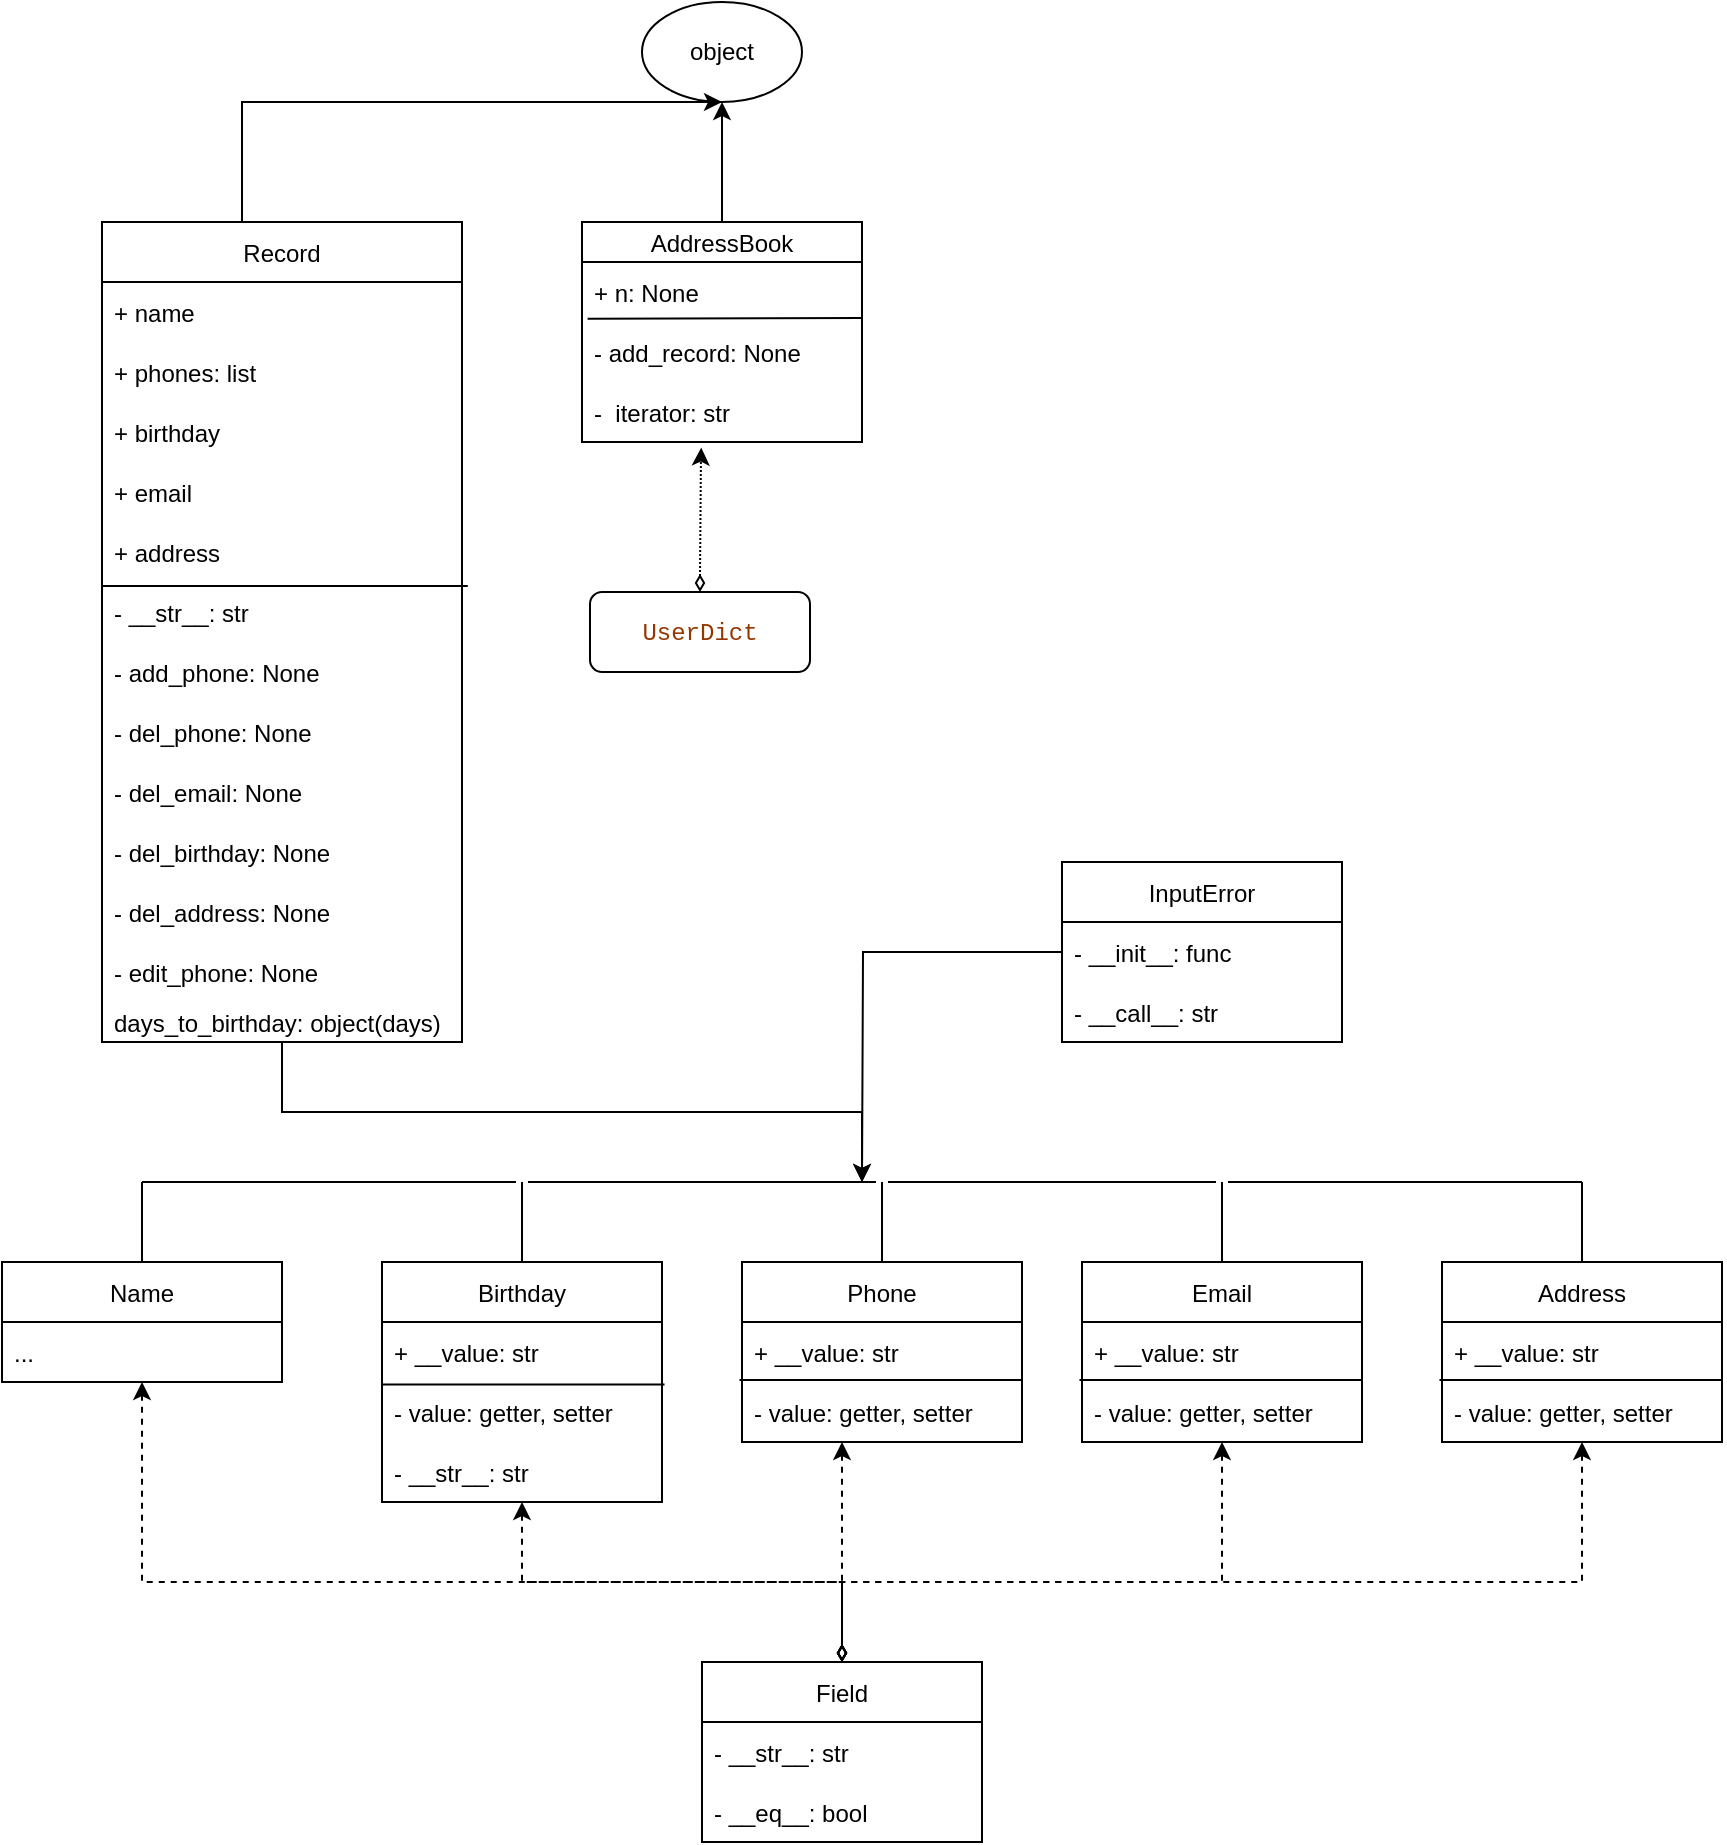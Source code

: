 <mxfile version="20.2.0" type="device"><diagram id="s-7QESfjDRnW49O9AvAk" name="Страница 1"><mxGraphModel dx="1038" dy="4054" grid="1" gridSize="10" guides="1" tooltips="1" connect="1" arrows="1" fold="1" page="1" pageScale="1" pageWidth="827" pageHeight="1169" math="0" shadow="0"><root><mxCell id="0"/><mxCell id="1" parent="0"/><mxCell id="00owYSMCDIXaqTUiJ9NE-5" value="object" style="ellipse;whiteSpace=wrap;html=1;" vertex="1" parent="1"><mxGeometry x="330" y="-3470" width="80" height="50" as="geometry"/></mxCell><mxCell id="00owYSMCDIXaqTUiJ9NE-10" style="edgeStyle=orthogonalEdgeStyle;rounded=0;orthogonalLoop=1;jettySize=auto;html=1;entryX=0.5;entryY=1;entryDx=0;entryDy=0;" edge="1" parent="1" source="00owYSMCDIXaqTUiJ9NE-6" target="00owYSMCDIXaqTUiJ9NE-5"><mxGeometry relative="1" as="geometry"/></mxCell><mxCell id="00owYSMCDIXaqTUiJ9NE-6" value="AddressBook" style="swimlane;fontStyle=0;childLayout=stackLayout;horizontal=1;startSize=20;horizontalStack=0;resizeParent=1;resizeParentMax=0;resizeLast=0;collapsible=1;marginBottom=0;" vertex="1" parent="1"><mxGeometry x="300" y="-3360" width="140" height="110" as="geometry"/></mxCell><mxCell id="00owYSMCDIXaqTUiJ9NE-7" value="+ n: None" style="text;strokeColor=none;fillColor=none;align=left;verticalAlign=middle;spacingLeft=4;spacingRight=4;overflow=hidden;points=[[0,0.5],[1,0.5]];portConstraint=eastwest;rotatable=0;" vertex="1" parent="00owYSMCDIXaqTUiJ9NE-6"><mxGeometry y="20" width="140" height="30" as="geometry"/></mxCell><mxCell id="00owYSMCDIXaqTUiJ9NE-9" value="- add_record: None" style="text;strokeColor=none;fillColor=none;align=left;verticalAlign=middle;spacingLeft=4;spacingRight=4;overflow=hidden;points=[[0,0.5],[1,0.5]];portConstraint=eastwest;rotatable=0;" vertex="1" parent="00owYSMCDIXaqTUiJ9NE-6"><mxGeometry y="50" width="140" height="30" as="geometry"/></mxCell><mxCell id="00owYSMCDIXaqTUiJ9NE-17" value="-  iterator: str" style="text;strokeColor=none;fillColor=none;align=left;verticalAlign=middle;spacingLeft=4;spacingRight=4;overflow=hidden;points=[[0,0.5],[1,0.5]];portConstraint=eastwest;rotatable=0;" vertex="1" parent="00owYSMCDIXaqTUiJ9NE-6"><mxGeometry y="80" width="140" height="30" as="geometry"/></mxCell><mxCell id="00owYSMCDIXaqTUiJ9NE-26" value="" style="endArrow=none;html=1;rounded=0;jumpStyle=gap;exitX=0.02;exitY=-0.053;exitDx=0;exitDy=0;exitPerimeter=0;" edge="1" parent="00owYSMCDIXaqTUiJ9NE-6" source="00owYSMCDIXaqTUiJ9NE-9"><mxGeometry width="50" height="50" relative="1" as="geometry"><mxPoint x="90" y="120" as="sourcePoint"/><mxPoint x="140" y="48" as="targetPoint"/><Array as="points"><mxPoint x="30" y="48"/></Array></mxGeometry></mxCell><mxCell id="00owYSMCDIXaqTUiJ9NE-12" style="rounded=0;orthogonalLoop=1;jettySize=auto;html=1;jumpStyle=gap;dashed=1;dashPattern=1 1;endArrow=classic;endFill=1;edgeStyle=orthogonalEdgeStyle;startArrow=diamondThin;startFill=0;entryX=0.426;entryY=1.093;entryDx=0;entryDy=0;entryPerimeter=0;" edge="1" parent="1" source="00owYSMCDIXaqTUiJ9NE-11" target="00owYSMCDIXaqTUiJ9NE-17"><mxGeometry relative="1" as="geometry"><mxPoint x="510" y="-3080" as="targetPoint"/><Array as="points"><mxPoint x="359" y="-3225"/><mxPoint x="360" y="-3225"/></Array></mxGeometry></mxCell><mxCell id="00owYSMCDIXaqTUiJ9NE-11" value="&lt;span style=&quot;color: rgb(149, 56, 0); font-family: ui-monospace, SFMono-Regular, &amp;quot;SF Mono&amp;quot;, Menlo, Consolas, &amp;quot;Liberation Mono&amp;quot;, monospace; text-align: start; background-color: rgb(255, 255, 255);&quot;&gt;UserDict&lt;/span&gt;" style="rounded=1;whiteSpace=wrap;html=1;" vertex="1" parent="1"><mxGeometry x="304" y="-3175" width="110" height="40" as="geometry"/></mxCell><mxCell id="00owYSMCDIXaqTUiJ9NE-114" style="edgeStyle=orthogonalEdgeStyle;rounded=0;jumpStyle=gap;orthogonalLoop=1;jettySize=auto;html=1;entryX=0.5;entryY=1;entryDx=0;entryDy=0;startArrow=none;startFill=0;endArrow=classic;endFill=1;" edge="1" parent="1" source="00owYSMCDIXaqTUiJ9NE-18" target="00owYSMCDIXaqTUiJ9NE-5"><mxGeometry relative="1" as="geometry"><Array as="points"><mxPoint x="130" y="-3420"/></Array></mxGeometry></mxCell><mxCell id="00owYSMCDIXaqTUiJ9NE-18" value="Record" style="swimlane;fontStyle=0;childLayout=stackLayout;horizontal=1;startSize=30;horizontalStack=0;resizeParent=1;resizeParentMax=0;resizeLast=0;collapsible=1;marginBottom=0;labelBackgroundColor=#FFFFFF;" vertex="1" parent="1"><mxGeometry x="60" y="-3360" width="180" height="410" as="geometry"/></mxCell><mxCell id="00owYSMCDIXaqTUiJ9NE-19" value="+ name" style="text;strokeColor=none;fillColor=none;align=left;verticalAlign=middle;spacingLeft=4;spacingRight=4;overflow=hidden;points=[[0,0.5],[1,0.5]];portConstraint=eastwest;rotatable=0;labelBackgroundColor=#FFFFFF;" vertex="1" parent="00owYSMCDIXaqTUiJ9NE-18"><mxGeometry y="30" width="180" height="30" as="geometry"/></mxCell><mxCell id="00owYSMCDIXaqTUiJ9NE-20" value="+ phones: list" style="text;strokeColor=none;fillColor=none;align=left;verticalAlign=middle;spacingLeft=4;spacingRight=4;overflow=hidden;points=[[0,0.5],[1,0.5]];portConstraint=eastwest;rotatable=0;labelBackgroundColor=#FFFFFF;" vertex="1" parent="00owYSMCDIXaqTUiJ9NE-18"><mxGeometry y="60" width="180" height="30" as="geometry"/></mxCell><mxCell id="00owYSMCDIXaqTUiJ9NE-25" value="+ birthday" style="text;strokeColor=none;fillColor=none;align=left;verticalAlign=middle;spacingLeft=4;spacingRight=4;overflow=hidden;points=[[0,0.5],[1,0.5]];portConstraint=eastwest;rotatable=0;labelBackgroundColor=#FFFFFF;" vertex="1" parent="00owYSMCDIXaqTUiJ9NE-18"><mxGeometry y="90" width="180" height="30" as="geometry"/></mxCell><mxCell id="00owYSMCDIXaqTUiJ9NE-24" value="+ email" style="text;strokeColor=none;fillColor=none;align=left;verticalAlign=middle;spacingLeft=4;spacingRight=4;overflow=hidden;points=[[0,0.5],[1,0.5]];portConstraint=eastwest;rotatable=0;labelBackgroundColor=#FFFFFF;" vertex="1" parent="00owYSMCDIXaqTUiJ9NE-18"><mxGeometry y="120" width="180" height="30" as="geometry"/></mxCell><mxCell id="00owYSMCDIXaqTUiJ9NE-41" value="" style="endArrow=none;html=1;rounded=0;jumpStyle=gap;exitX=-0.002;exitY=0.067;exitDx=0;exitDy=0;exitPerimeter=0;entryX=1.016;entryY=0.067;entryDx=0;entryDy=0;entryPerimeter=0;" edge="1" parent="00owYSMCDIXaqTUiJ9NE-18" source="00owYSMCDIXaqTUiJ9NE-27" target="00owYSMCDIXaqTUiJ9NE-27"><mxGeometry width="50" height="50" relative="1" as="geometry"><mxPoint x="10" y="210" as="sourcePoint"/><mxPoint x="60" y="160" as="targetPoint"/></mxGeometry></mxCell><mxCell id="00owYSMCDIXaqTUiJ9NE-21" value="+ address" style="text;strokeColor=none;fillColor=none;align=left;verticalAlign=middle;spacingLeft=4;spacingRight=4;overflow=hidden;points=[[0,0.5],[1,0.5]];portConstraint=eastwest;rotatable=0;labelBackgroundColor=#FFFFFF;" vertex="1" parent="00owYSMCDIXaqTUiJ9NE-18"><mxGeometry y="150" width="180" height="30" as="geometry"/></mxCell><mxCell id="00owYSMCDIXaqTUiJ9NE-27" value="- __str__: str" style="text;strokeColor=none;fillColor=none;align=left;verticalAlign=middle;spacingLeft=4;spacingRight=4;overflow=hidden;points=[[0,0.5],[1,0.5]];portConstraint=eastwest;rotatable=0;labelBackgroundColor=#FFFFFF;" vertex="1" parent="00owYSMCDIXaqTUiJ9NE-18"><mxGeometry y="180" width="180" height="30" as="geometry"/></mxCell><mxCell id="00owYSMCDIXaqTUiJ9NE-28" value="- add_phone: None" style="text;strokeColor=none;fillColor=none;align=left;verticalAlign=middle;spacingLeft=4;spacingRight=4;overflow=hidden;points=[[0,0.5],[1,0.5]];portConstraint=eastwest;rotatable=0;labelBackgroundColor=#FFFFFF;" vertex="1" parent="00owYSMCDIXaqTUiJ9NE-18"><mxGeometry y="210" width="180" height="30" as="geometry"/></mxCell><mxCell id="00owYSMCDIXaqTUiJ9NE-29" value="- del_phone: None" style="text;strokeColor=none;fillColor=none;align=left;verticalAlign=middle;spacingLeft=4;spacingRight=4;overflow=hidden;points=[[0,0.5],[1,0.5]];portConstraint=eastwest;rotatable=0;labelBackgroundColor=#FFFFFF;" vertex="1" parent="00owYSMCDIXaqTUiJ9NE-18"><mxGeometry y="240" width="180" height="30" as="geometry"/></mxCell><mxCell id="00owYSMCDIXaqTUiJ9NE-30" value="- del_email: None" style="text;strokeColor=none;fillColor=none;align=left;verticalAlign=middle;spacingLeft=4;spacingRight=4;overflow=hidden;points=[[0,0.5],[1,0.5]];portConstraint=eastwest;rotatable=0;labelBackgroundColor=#FFFFFF;" vertex="1" parent="00owYSMCDIXaqTUiJ9NE-18"><mxGeometry y="270" width="180" height="30" as="geometry"/></mxCell><mxCell id="00owYSMCDIXaqTUiJ9NE-31" value="- del_birthday: None" style="text;strokeColor=none;fillColor=none;align=left;verticalAlign=middle;spacingLeft=4;spacingRight=4;overflow=hidden;points=[[0,0.5],[1,0.5]];portConstraint=eastwest;rotatable=0;labelBackgroundColor=#FFFFFF;" vertex="1" parent="00owYSMCDIXaqTUiJ9NE-18"><mxGeometry y="300" width="180" height="30" as="geometry"/></mxCell><mxCell id="00owYSMCDIXaqTUiJ9NE-32" value="- del_address: None" style="text;strokeColor=none;fillColor=none;align=left;verticalAlign=middle;spacingLeft=4;spacingRight=4;overflow=hidden;points=[[0,0.5],[1,0.5]];portConstraint=eastwest;rotatable=0;labelBackgroundColor=#FFFFFF;" vertex="1" parent="00owYSMCDIXaqTUiJ9NE-18"><mxGeometry y="330" width="180" height="30" as="geometry"/></mxCell><mxCell id="00owYSMCDIXaqTUiJ9NE-33" value="- edit_phone: None" style="text;strokeColor=none;fillColor=none;align=left;verticalAlign=middle;spacingLeft=4;spacingRight=4;overflow=hidden;points=[[0,0.5],[1,0.5]];portConstraint=eastwest;rotatable=0;labelBackgroundColor=#FFFFFF;" vertex="1" parent="00owYSMCDIXaqTUiJ9NE-18"><mxGeometry y="360" width="180" height="30" as="geometry"/></mxCell><mxCell id="00owYSMCDIXaqTUiJ9NE-34" value="days_to_birthday: object(days)" style="text;strokeColor=none;fillColor=none;align=left;verticalAlign=middle;spacingLeft=4;spacingRight=4;overflow=hidden;points=[[0,0.5],[1,0.5]];portConstraint=eastwest;rotatable=0;labelBackgroundColor=#FFFFFF;" vertex="1" parent="00owYSMCDIXaqTUiJ9NE-18"><mxGeometry y="390" width="180" height="20" as="geometry"/></mxCell><mxCell id="00owYSMCDIXaqTUiJ9NE-95" style="edgeStyle=elbowEdgeStyle;rounded=0;jumpStyle=gap;orthogonalLoop=1;jettySize=auto;elbow=vertical;html=1;endArrow=none;endFill=0;" edge="1" parent="1" source="00owYSMCDIXaqTUiJ9NE-42"><mxGeometry relative="1" as="geometry"><mxPoint x="80" y="-2880" as="targetPoint"/></mxGeometry></mxCell><mxCell id="00owYSMCDIXaqTUiJ9NE-42" value="Name" style="swimlane;fontStyle=0;childLayout=stackLayout;horizontal=1;startSize=30;horizontalStack=0;resizeParent=1;resizeParentMax=0;resizeLast=0;collapsible=1;marginBottom=0;labelBackgroundColor=#FFFFFF;" vertex="1" parent="1"><mxGeometry x="10" y="-2840" width="140" height="60" as="geometry"/></mxCell><mxCell id="00owYSMCDIXaqTUiJ9NE-43" value="..." style="text;strokeColor=none;fillColor=none;align=left;verticalAlign=middle;spacingLeft=4;spacingRight=4;overflow=hidden;points=[[0,0.5],[1,0.5]];portConstraint=eastwest;rotatable=0;labelBackgroundColor=#FFFFFF;" vertex="1" parent="00owYSMCDIXaqTUiJ9NE-42"><mxGeometry y="30" width="140" height="30" as="geometry"/></mxCell><mxCell id="00owYSMCDIXaqTUiJ9NE-46" value="Field" style="swimlane;fontStyle=0;childLayout=stackLayout;horizontal=1;startSize=30;horizontalStack=0;resizeParent=1;resizeParentMax=0;resizeLast=0;collapsible=1;marginBottom=0;labelBackgroundColor=#FFFFFF;" vertex="1" parent="1"><mxGeometry x="360" y="-2640" width="140" height="90" as="geometry"/></mxCell><mxCell id="00owYSMCDIXaqTUiJ9NE-47" value="- __str__: str" style="text;strokeColor=none;fillColor=none;align=left;verticalAlign=middle;spacingLeft=4;spacingRight=4;overflow=hidden;points=[[0,0.5],[1,0.5]];portConstraint=eastwest;rotatable=0;labelBackgroundColor=#FFFFFF;" vertex="1" parent="00owYSMCDIXaqTUiJ9NE-46"><mxGeometry y="30" width="140" height="30" as="geometry"/></mxCell><mxCell id="00owYSMCDIXaqTUiJ9NE-48" value="- __eq__: bool" style="text;strokeColor=none;fillColor=none;align=left;verticalAlign=middle;spacingLeft=4;spacingRight=4;overflow=hidden;points=[[0,0.5],[1,0.5]];portConstraint=eastwest;rotatable=0;labelBackgroundColor=#FFFFFF;" vertex="1" parent="00owYSMCDIXaqTUiJ9NE-46"><mxGeometry y="60" width="140" height="30" as="geometry"/></mxCell><mxCell id="00owYSMCDIXaqTUiJ9NE-96" style="edgeStyle=elbowEdgeStyle;rounded=0;jumpStyle=gap;orthogonalLoop=1;jettySize=auto;elbow=vertical;html=1;endArrow=none;endFill=0;" edge="1" parent="1" source="00owYSMCDIXaqTUiJ9NE-53"><mxGeometry relative="1" as="geometry"><mxPoint x="270" y="-2880" as="targetPoint"/></mxGeometry></mxCell><mxCell id="00owYSMCDIXaqTUiJ9NE-53" value="Birthday" style="swimlane;fontStyle=0;childLayout=stackLayout;horizontal=1;startSize=30;horizontalStack=0;resizeParent=1;resizeParentMax=0;resizeLast=0;collapsible=1;marginBottom=0;labelBackgroundColor=#FFFFFF;" vertex="1" parent="1"><mxGeometry x="200" y="-2840" width="140" height="120" as="geometry"/></mxCell><mxCell id="00owYSMCDIXaqTUiJ9NE-64" value="" style="endArrow=none;html=1;rounded=0;jumpStyle=gap;entryX=1.009;entryY=0.04;entryDx=0;entryDy=0;entryPerimeter=0;exitX=0;exitY=0.04;exitDx=0;exitDy=0;exitPerimeter=0;" edge="1" parent="00owYSMCDIXaqTUiJ9NE-53" source="00owYSMCDIXaqTUiJ9NE-55" target="00owYSMCDIXaqTUiJ9NE-55"><mxGeometry width="50" height="50" relative="1" as="geometry"><mxPoint y="90" as="sourcePoint"/><mxPoint x="50" y="40" as="targetPoint"/></mxGeometry></mxCell><mxCell id="00owYSMCDIXaqTUiJ9NE-54" value="+ __value: str" style="text;strokeColor=none;fillColor=none;align=left;verticalAlign=middle;spacingLeft=4;spacingRight=4;overflow=hidden;points=[[0,0.5],[1,0.5]];portConstraint=eastwest;rotatable=0;labelBackgroundColor=#FFFFFF;" vertex="1" parent="00owYSMCDIXaqTUiJ9NE-53"><mxGeometry y="30" width="140" height="30" as="geometry"/></mxCell><mxCell id="00owYSMCDIXaqTUiJ9NE-55" value="- value: getter, setter" style="text;strokeColor=none;fillColor=none;align=left;verticalAlign=middle;spacingLeft=4;spacingRight=4;overflow=hidden;points=[[0,0.5],[1,0.5]];portConstraint=eastwest;rotatable=0;labelBackgroundColor=#FFFFFF;" vertex="1" parent="00owYSMCDIXaqTUiJ9NE-53"><mxGeometry y="60" width="140" height="30" as="geometry"/></mxCell><mxCell id="00owYSMCDIXaqTUiJ9NE-63" value="- __str__: str" style="text;strokeColor=none;fillColor=none;align=left;verticalAlign=middle;spacingLeft=4;spacingRight=4;overflow=hidden;points=[[0,0.5],[1,0.5]];portConstraint=eastwest;rotatable=0;labelBackgroundColor=#FFFFFF;" vertex="1" parent="00owYSMCDIXaqTUiJ9NE-53"><mxGeometry y="90" width="140" height="30" as="geometry"/></mxCell><mxCell id="00owYSMCDIXaqTUiJ9NE-97" style="edgeStyle=elbowEdgeStyle;rounded=0;jumpStyle=gap;orthogonalLoop=1;jettySize=auto;elbow=vertical;html=1;endArrow=none;endFill=0;" edge="1" parent="1" source="00owYSMCDIXaqTUiJ9NE-57"><mxGeometry relative="1" as="geometry"><mxPoint x="450" y="-2880" as="targetPoint"/></mxGeometry></mxCell><mxCell id="00owYSMCDIXaqTUiJ9NE-57" value="Phone" style="swimlane;fontStyle=0;childLayout=stackLayout;horizontal=1;startSize=30;horizontalStack=0;resizeParent=1;resizeParentMax=0;resizeLast=0;collapsible=1;marginBottom=0;labelBackgroundColor=#FFFFFF;" vertex="1" parent="1"><mxGeometry x="380" y="-2840" width="140" height="90" as="geometry"/></mxCell><mxCell id="00owYSMCDIXaqTUiJ9NE-58" value="+ __value: str" style="text;strokeColor=none;fillColor=none;align=left;verticalAlign=middle;spacingLeft=4;spacingRight=4;overflow=hidden;points=[[0,0.5],[1,0.5]];portConstraint=eastwest;rotatable=0;labelBackgroundColor=#FFFFFF;" vertex="1" parent="00owYSMCDIXaqTUiJ9NE-57"><mxGeometry y="30" width="140" height="30" as="geometry"/></mxCell><mxCell id="00owYSMCDIXaqTUiJ9NE-65" value="" style="endArrow=none;html=1;rounded=0;jumpStyle=gap;entryX=1.009;entryY=0.04;entryDx=0;entryDy=0;entryPerimeter=0;exitX=0;exitY=0.04;exitDx=0;exitDy=0;exitPerimeter=0;" edge="1" parent="00owYSMCDIXaqTUiJ9NE-57"><mxGeometry width="50" height="50" relative="1" as="geometry"><mxPoint x="-1.26" y="59" as="sourcePoint"/><mxPoint x="140" y="59" as="targetPoint"/></mxGeometry></mxCell><mxCell id="00owYSMCDIXaqTUiJ9NE-59" value="- value: getter, setter" style="text;strokeColor=none;fillColor=none;align=left;verticalAlign=middle;spacingLeft=4;spacingRight=4;overflow=hidden;points=[[0,0.5],[1,0.5]];portConstraint=eastwest;rotatable=0;labelBackgroundColor=#FFFFFF;" vertex="1" parent="00owYSMCDIXaqTUiJ9NE-57"><mxGeometry y="60" width="140" height="30" as="geometry"/></mxCell><mxCell id="00owYSMCDIXaqTUiJ9NE-98" style="edgeStyle=elbowEdgeStyle;rounded=0;jumpStyle=gap;orthogonalLoop=1;jettySize=auto;elbow=vertical;html=1;endArrow=none;endFill=0;" edge="1" parent="1" source="00owYSMCDIXaqTUiJ9NE-70"><mxGeometry relative="1" as="geometry"><mxPoint x="620" y="-2880" as="targetPoint"/></mxGeometry></mxCell><mxCell id="00owYSMCDIXaqTUiJ9NE-70" value="Email" style="swimlane;fontStyle=0;childLayout=stackLayout;horizontal=1;startSize=30;horizontalStack=0;resizeParent=1;resizeParentMax=0;resizeLast=0;collapsible=1;marginBottom=0;labelBackgroundColor=#FFFFFF;" vertex="1" parent="1"><mxGeometry x="550" y="-2840" width="140" height="90" as="geometry"/></mxCell><mxCell id="00owYSMCDIXaqTUiJ9NE-71" value="+ __value: str" style="text;strokeColor=none;fillColor=none;align=left;verticalAlign=middle;spacingLeft=4;spacingRight=4;overflow=hidden;points=[[0,0.5],[1,0.5]];portConstraint=eastwest;rotatable=0;labelBackgroundColor=#FFFFFF;" vertex="1" parent="00owYSMCDIXaqTUiJ9NE-70"><mxGeometry y="30" width="140" height="30" as="geometry"/></mxCell><mxCell id="00owYSMCDIXaqTUiJ9NE-72" value="" style="endArrow=none;html=1;rounded=0;jumpStyle=gap;entryX=1.009;entryY=0.04;entryDx=0;entryDy=0;entryPerimeter=0;exitX=0;exitY=0.04;exitDx=0;exitDy=0;exitPerimeter=0;" edge="1" parent="00owYSMCDIXaqTUiJ9NE-70"><mxGeometry width="50" height="50" relative="1" as="geometry"><mxPoint x="-1.26" y="59" as="sourcePoint"/><mxPoint x="140" y="59" as="targetPoint"/></mxGeometry></mxCell><mxCell id="00owYSMCDIXaqTUiJ9NE-73" value="- value: getter, setter" style="text;strokeColor=none;fillColor=none;align=left;verticalAlign=middle;spacingLeft=4;spacingRight=4;overflow=hidden;points=[[0,0.5],[1,0.5]];portConstraint=eastwest;rotatable=0;labelBackgroundColor=#FFFFFF;" vertex="1" parent="00owYSMCDIXaqTUiJ9NE-70"><mxGeometry y="60" width="140" height="30" as="geometry"/></mxCell><mxCell id="00owYSMCDIXaqTUiJ9NE-99" style="edgeStyle=elbowEdgeStyle;rounded=0;jumpStyle=gap;orthogonalLoop=1;jettySize=auto;elbow=vertical;html=1;endArrow=none;endFill=0;" edge="1" parent="1" source="00owYSMCDIXaqTUiJ9NE-74"><mxGeometry relative="1" as="geometry"><mxPoint x="800" y="-2880" as="targetPoint"/></mxGeometry></mxCell><mxCell id="00owYSMCDIXaqTUiJ9NE-74" value="Address" style="swimlane;fontStyle=0;childLayout=stackLayout;horizontal=1;startSize=30;horizontalStack=0;resizeParent=1;resizeParentMax=0;resizeLast=0;collapsible=1;marginBottom=0;labelBackgroundColor=#FFFFFF;" vertex="1" parent="1"><mxGeometry x="730" y="-2840" width="140" height="90" as="geometry"/></mxCell><mxCell id="00owYSMCDIXaqTUiJ9NE-75" value="+ __value: str" style="text;strokeColor=none;fillColor=none;align=left;verticalAlign=middle;spacingLeft=4;spacingRight=4;overflow=hidden;points=[[0,0.5],[1,0.5]];portConstraint=eastwest;rotatable=0;labelBackgroundColor=#FFFFFF;" vertex="1" parent="00owYSMCDIXaqTUiJ9NE-74"><mxGeometry y="30" width="140" height="30" as="geometry"/></mxCell><mxCell id="00owYSMCDIXaqTUiJ9NE-76" value="" style="endArrow=none;html=1;rounded=0;jumpStyle=gap;entryX=1.009;entryY=0.04;entryDx=0;entryDy=0;entryPerimeter=0;exitX=0;exitY=0.04;exitDx=0;exitDy=0;exitPerimeter=0;" edge="1" parent="00owYSMCDIXaqTUiJ9NE-74"><mxGeometry width="50" height="50" relative="1" as="geometry"><mxPoint x="-1.26" y="59" as="sourcePoint"/><mxPoint x="140" y="59" as="targetPoint"/></mxGeometry></mxCell><mxCell id="00owYSMCDIXaqTUiJ9NE-77" value="- value: getter, setter" style="text;strokeColor=none;fillColor=none;align=left;verticalAlign=middle;spacingLeft=4;spacingRight=4;overflow=hidden;points=[[0,0.5],[1,0.5]];portConstraint=eastwest;rotatable=0;labelBackgroundColor=#FFFFFF;" vertex="1" parent="00owYSMCDIXaqTUiJ9NE-74"><mxGeometry y="60" width="140" height="30" as="geometry"/></mxCell><mxCell id="00owYSMCDIXaqTUiJ9NE-93" value="" style="endArrow=none;html=1;rounded=0;elbow=vertical;jumpStyle=gap;" edge="1" parent="1"><mxGeometry width="50" height="50" relative="1" as="geometry"><mxPoint x="80" y="-2880" as="sourcePoint"/><mxPoint x="800" y="-2880" as="targetPoint"/></mxGeometry></mxCell><mxCell id="00owYSMCDIXaqTUiJ9NE-94" style="edgeStyle=elbowEdgeStyle;rounded=0;jumpStyle=gap;orthogonalLoop=1;jettySize=auto;elbow=vertical;html=1;endArrow=classic;endFill=1;" edge="1" parent="1" source="00owYSMCDIXaqTUiJ9NE-34"><mxGeometry relative="1" as="geometry"><mxPoint x="440" y="-2880" as="targetPoint"/></mxGeometry></mxCell><mxCell id="00owYSMCDIXaqTUiJ9NE-101" style="edgeStyle=orthogonalEdgeStyle;rounded=0;jumpStyle=gap;orthogonalLoop=1;jettySize=auto;html=1;entryX=0.5;entryY=0;entryDx=0;entryDy=0;endArrow=diamondThin;endFill=0;dashed=1;startArrow=classic;startFill=1;" edge="1" parent="1" source="00owYSMCDIXaqTUiJ9NE-43" target="00owYSMCDIXaqTUiJ9NE-46"><mxGeometry relative="1" as="geometry"><Array as="points"><mxPoint x="80" y="-2680"/><mxPoint x="430" y="-2680"/></Array></mxGeometry></mxCell><mxCell id="00owYSMCDIXaqTUiJ9NE-104" style="edgeStyle=orthogonalEdgeStyle;rounded=0;jumpStyle=gap;orthogonalLoop=1;jettySize=auto;html=1;dashed=1;startArrow=classic;startFill=1;endArrow=diamondThin;endFill=0;" edge="1" parent="1" source="00owYSMCDIXaqTUiJ9NE-63"><mxGeometry relative="1" as="geometry"><mxPoint x="430" y="-2640" as="targetPoint"/><Array as="points"><mxPoint x="270" y="-2680"/><mxPoint x="430" y="-2680"/></Array></mxGeometry></mxCell><mxCell id="00owYSMCDIXaqTUiJ9NE-105" style="edgeStyle=orthogonalEdgeStyle;rounded=0;jumpStyle=gap;orthogonalLoop=1;jettySize=auto;html=1;dashed=1;startArrow=classic;startFill=1;endArrow=diamondThin;endFill=0;" edge="1" parent="1" source="00owYSMCDIXaqTUiJ9NE-59"><mxGeometry relative="1" as="geometry"><mxPoint x="430" y="-2640" as="targetPoint"/><Array as="points"><mxPoint x="430" y="-2720"/><mxPoint x="430" y="-2720"/></Array></mxGeometry></mxCell><mxCell id="00owYSMCDIXaqTUiJ9NE-110" style="edgeStyle=orthogonalEdgeStyle;rounded=0;jumpStyle=gap;orthogonalLoop=1;jettySize=auto;html=1;dashed=1;startArrow=classic;startFill=1;endArrow=diamondThin;endFill=0;" edge="1" parent="1" source="00owYSMCDIXaqTUiJ9NE-73"><mxGeometry relative="1" as="geometry"><mxPoint x="430" y="-2640" as="targetPoint"/><Array as="points"><mxPoint x="620" y="-2680"/><mxPoint x="430" y="-2680"/></Array></mxGeometry></mxCell><mxCell id="00owYSMCDIXaqTUiJ9NE-111" style="edgeStyle=orthogonalEdgeStyle;rounded=0;jumpStyle=gap;orthogonalLoop=1;jettySize=auto;html=1;dashed=1;startArrow=classic;startFill=1;endArrow=diamondThin;endFill=0;" edge="1" parent="1" source="00owYSMCDIXaqTUiJ9NE-77" target="00owYSMCDIXaqTUiJ9NE-46"><mxGeometry relative="1" as="geometry"><Array as="points"><mxPoint x="800" y="-2680"/><mxPoint x="430" y="-2680"/></Array></mxGeometry></mxCell><mxCell id="00owYSMCDIXaqTUiJ9NE-115" value="InputError" style="swimlane;fontStyle=0;childLayout=stackLayout;horizontal=1;startSize=30;horizontalStack=0;resizeParent=1;resizeParentMax=0;resizeLast=0;collapsible=1;marginBottom=0;labelBackgroundColor=#FFFFFF;" vertex="1" parent="1"><mxGeometry x="540" y="-3040" width="140" height="90" as="geometry"/></mxCell><mxCell id="00owYSMCDIXaqTUiJ9NE-116" value="- __init__: func" style="text;strokeColor=none;fillColor=none;align=left;verticalAlign=middle;spacingLeft=4;spacingRight=4;overflow=hidden;points=[[0,0.5],[1,0.5]];portConstraint=eastwest;rotatable=0;labelBackgroundColor=#FFFFFF;" vertex="1" parent="00owYSMCDIXaqTUiJ9NE-115"><mxGeometry y="30" width="140" height="30" as="geometry"/></mxCell><mxCell id="00owYSMCDIXaqTUiJ9NE-117" value="- __call__: str" style="text;strokeColor=none;fillColor=none;align=left;verticalAlign=middle;spacingLeft=4;spacingRight=4;overflow=hidden;points=[[0,0.5],[1,0.5]];portConstraint=eastwest;rotatable=0;labelBackgroundColor=#FFFFFF;" vertex="1" parent="00owYSMCDIXaqTUiJ9NE-115"><mxGeometry y="60" width="140" height="30" as="geometry"/></mxCell><mxCell id="00owYSMCDIXaqTUiJ9NE-119" style="edgeStyle=orthogonalEdgeStyle;rounded=0;jumpStyle=gap;orthogonalLoop=1;jettySize=auto;html=1;startArrow=none;startFill=0;endArrow=classic;endFill=1;" edge="1" parent="1" source="00owYSMCDIXaqTUiJ9NE-116"><mxGeometry relative="1" as="geometry"><mxPoint x="440" y="-2880" as="targetPoint"/></mxGeometry></mxCell></root></mxGraphModel></diagram></mxfile>